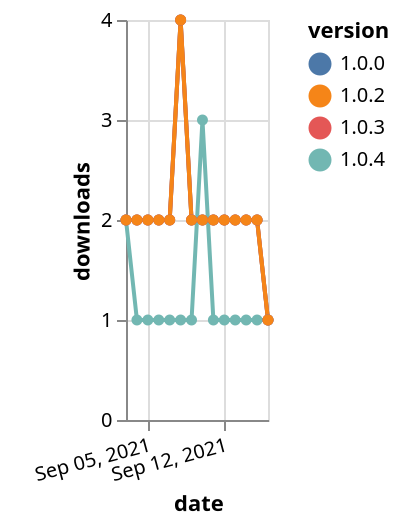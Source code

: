 {"$schema": "https://vega.github.io/schema/vega-lite/v5.json", "description": "A simple bar chart with embedded data.", "data": {"values": [{"date": "2021-09-03", "total": 205, "delta": 2, "version": "1.0.4"}, {"date": "2021-09-04", "total": 206, "delta": 1, "version": "1.0.4"}, {"date": "2021-09-05", "total": 207, "delta": 1, "version": "1.0.4"}, {"date": "2021-09-06", "total": 208, "delta": 1, "version": "1.0.4"}, {"date": "2021-09-07", "total": 209, "delta": 1, "version": "1.0.4"}, {"date": "2021-09-08", "total": 210, "delta": 1, "version": "1.0.4"}, {"date": "2021-09-09", "total": 211, "delta": 1, "version": "1.0.4"}, {"date": "2021-09-10", "total": 214, "delta": 3, "version": "1.0.4"}, {"date": "2021-09-11", "total": 215, "delta": 1, "version": "1.0.4"}, {"date": "2021-09-12", "total": 216, "delta": 1, "version": "1.0.4"}, {"date": "2021-09-13", "total": 217, "delta": 1, "version": "1.0.4"}, {"date": "2021-09-14", "total": 218, "delta": 1, "version": "1.0.4"}, {"date": "2021-09-15", "total": 219, "delta": 1, "version": "1.0.4"}, {"date": "2021-09-16", "total": 220, "delta": 1, "version": "1.0.4"}, {"date": "2021-09-03", "total": 2790, "delta": 2, "version": "1.0.0"}, {"date": "2021-09-04", "total": 2792, "delta": 2, "version": "1.0.0"}, {"date": "2021-09-05", "total": 2794, "delta": 2, "version": "1.0.0"}, {"date": "2021-09-06", "total": 2796, "delta": 2, "version": "1.0.0"}, {"date": "2021-09-07", "total": 2798, "delta": 2, "version": "1.0.0"}, {"date": "2021-09-08", "total": 2802, "delta": 4, "version": "1.0.0"}, {"date": "2021-09-09", "total": 2804, "delta": 2, "version": "1.0.0"}, {"date": "2021-09-10", "total": 2806, "delta": 2, "version": "1.0.0"}, {"date": "2021-09-11", "total": 2808, "delta": 2, "version": "1.0.0"}, {"date": "2021-09-12", "total": 2810, "delta": 2, "version": "1.0.0"}, {"date": "2021-09-13", "total": 2812, "delta": 2, "version": "1.0.0"}, {"date": "2021-09-14", "total": 2814, "delta": 2, "version": "1.0.0"}, {"date": "2021-09-15", "total": 2816, "delta": 2, "version": "1.0.0"}, {"date": "2021-09-16", "total": 2817, "delta": 1, "version": "1.0.0"}, {"date": "2021-09-03", "total": 2640, "delta": 2, "version": "1.0.3"}, {"date": "2021-09-04", "total": 2642, "delta": 2, "version": "1.0.3"}, {"date": "2021-09-05", "total": 2644, "delta": 2, "version": "1.0.3"}, {"date": "2021-09-06", "total": 2646, "delta": 2, "version": "1.0.3"}, {"date": "2021-09-07", "total": 2648, "delta": 2, "version": "1.0.3"}, {"date": "2021-09-08", "total": 2652, "delta": 4, "version": "1.0.3"}, {"date": "2021-09-09", "total": 2654, "delta": 2, "version": "1.0.3"}, {"date": "2021-09-10", "total": 2656, "delta": 2, "version": "1.0.3"}, {"date": "2021-09-11", "total": 2658, "delta": 2, "version": "1.0.3"}, {"date": "2021-09-12", "total": 2660, "delta": 2, "version": "1.0.3"}, {"date": "2021-09-13", "total": 2662, "delta": 2, "version": "1.0.3"}, {"date": "2021-09-14", "total": 2664, "delta": 2, "version": "1.0.3"}, {"date": "2021-09-15", "total": 2666, "delta": 2, "version": "1.0.3"}, {"date": "2021-09-16", "total": 2667, "delta": 1, "version": "1.0.3"}, {"date": "2021-09-03", "total": 2773, "delta": 2, "version": "1.0.2"}, {"date": "2021-09-04", "total": 2775, "delta": 2, "version": "1.0.2"}, {"date": "2021-09-05", "total": 2777, "delta": 2, "version": "1.0.2"}, {"date": "2021-09-06", "total": 2779, "delta": 2, "version": "1.0.2"}, {"date": "2021-09-07", "total": 2781, "delta": 2, "version": "1.0.2"}, {"date": "2021-09-08", "total": 2785, "delta": 4, "version": "1.0.2"}, {"date": "2021-09-09", "total": 2787, "delta": 2, "version": "1.0.2"}, {"date": "2021-09-10", "total": 2789, "delta": 2, "version": "1.0.2"}, {"date": "2021-09-11", "total": 2791, "delta": 2, "version": "1.0.2"}, {"date": "2021-09-12", "total": 2793, "delta": 2, "version": "1.0.2"}, {"date": "2021-09-13", "total": 2795, "delta": 2, "version": "1.0.2"}, {"date": "2021-09-14", "total": 2797, "delta": 2, "version": "1.0.2"}, {"date": "2021-09-15", "total": 2799, "delta": 2, "version": "1.0.2"}, {"date": "2021-09-16", "total": 2800, "delta": 1, "version": "1.0.2"}]}, "width": "container", "mark": {"type": "line", "point": {"filled": true}}, "encoding": {"x": {"field": "date", "type": "temporal", "timeUnit": "yearmonthdate", "title": "date", "axis": {"labelAngle": -15}}, "y": {"field": "delta", "type": "quantitative", "title": "downloads"}, "color": {"field": "version", "type": "nominal"}, "tooltip": {"field": "delta"}}}
